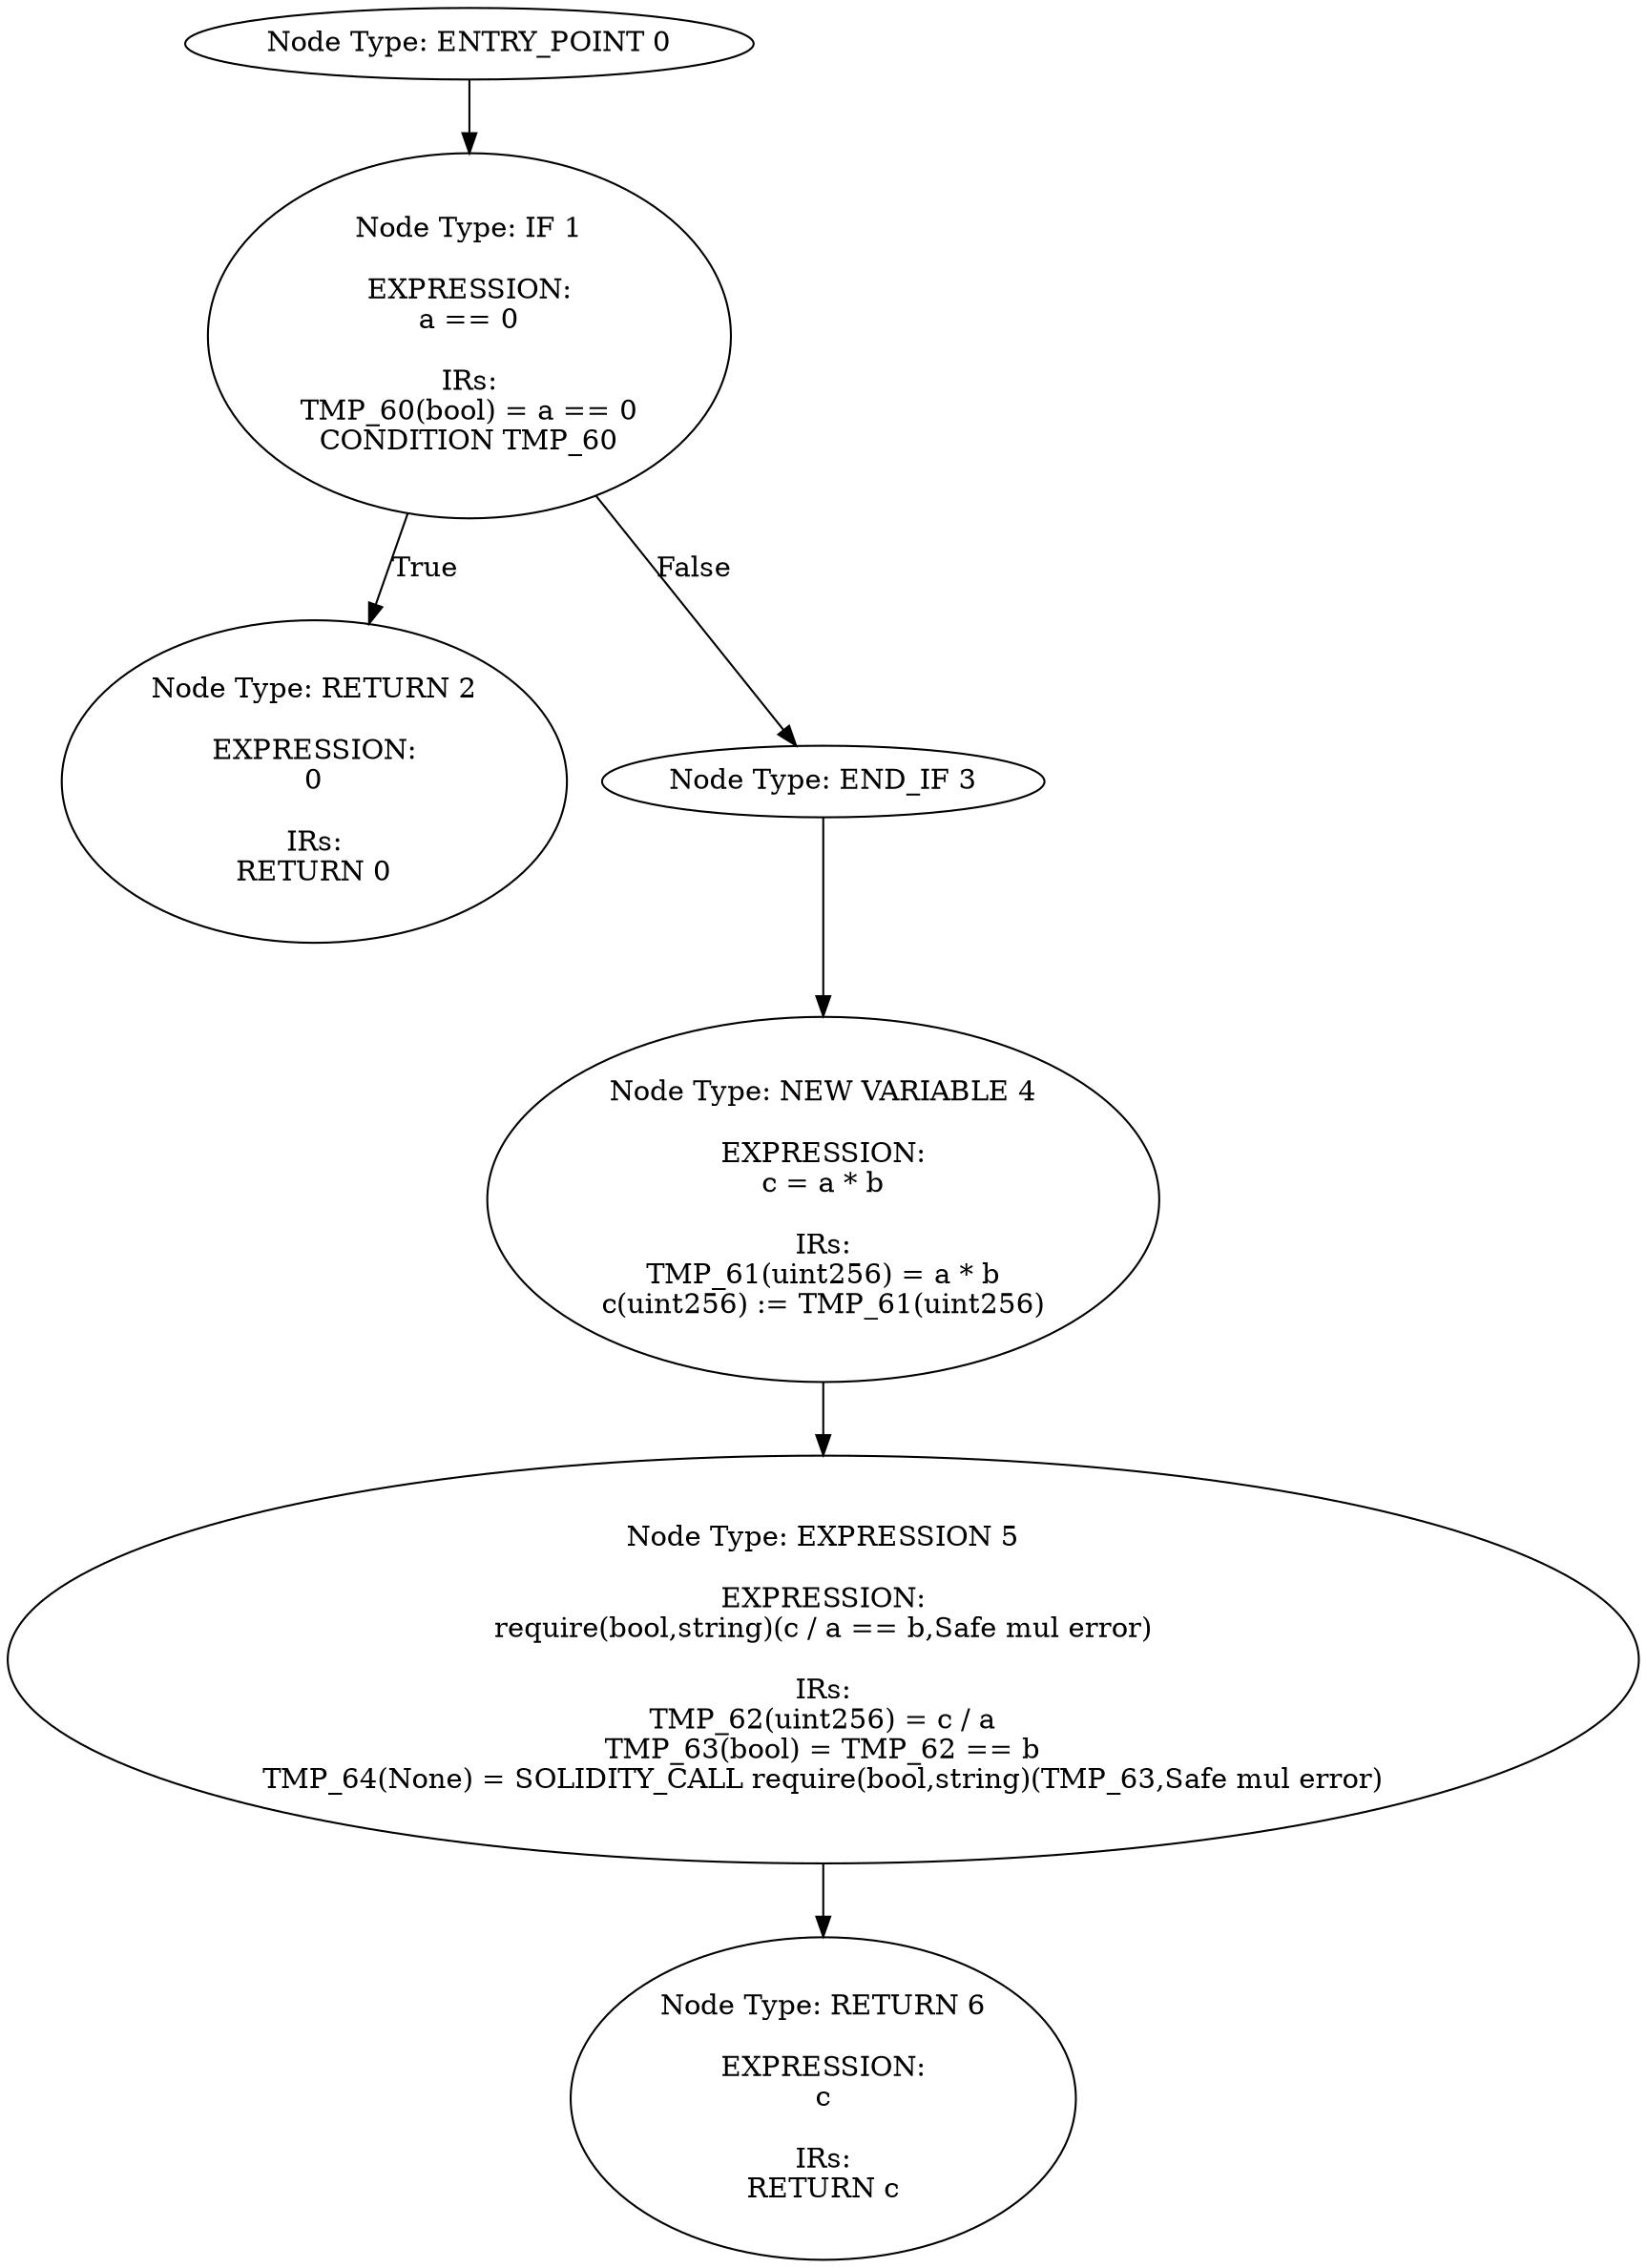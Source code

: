 digraph{
0[label="Node Type: ENTRY_POINT 0
"];
0->1;
1[label="Node Type: IF 1

EXPRESSION:
a == 0

IRs:
TMP_60(bool) = a == 0
CONDITION TMP_60"];
1->2[label="True"];
1->3[label="False"];
2[label="Node Type: RETURN 2

EXPRESSION:
0

IRs:
RETURN 0"];
3[label="Node Type: END_IF 3
"];
3->4;
4[label="Node Type: NEW VARIABLE 4

EXPRESSION:
c = a * b

IRs:
TMP_61(uint256) = a * b
c(uint256) := TMP_61(uint256)"];
4->5;
5[label="Node Type: EXPRESSION 5

EXPRESSION:
require(bool,string)(c / a == b,Safe mul error)

IRs:
TMP_62(uint256) = c / a
TMP_63(bool) = TMP_62 == b
TMP_64(None) = SOLIDITY_CALL require(bool,string)(TMP_63,Safe mul error)"];
5->6;
6[label="Node Type: RETURN 6

EXPRESSION:
c

IRs:
RETURN c"];
}
